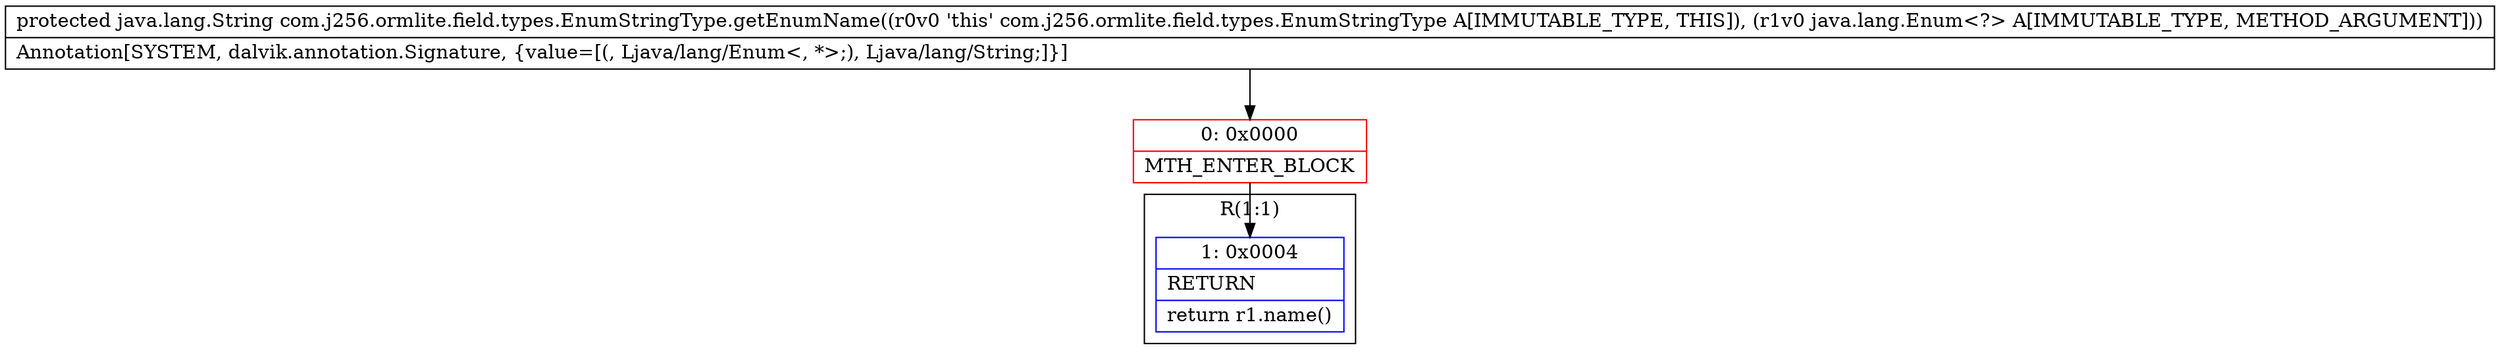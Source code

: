 digraph "CFG forcom.j256.ormlite.field.types.EnumStringType.getEnumName(Ljava\/lang\/Enum;)Ljava\/lang\/String;" {
subgraph cluster_Region_603407186 {
label = "R(1:1)";
node [shape=record,color=blue];
Node_1 [shape=record,label="{1\:\ 0x0004|RETURN\l|return r1.name()\l}"];
}
Node_0 [shape=record,color=red,label="{0\:\ 0x0000|MTH_ENTER_BLOCK\l}"];
MethodNode[shape=record,label="{protected java.lang.String com.j256.ormlite.field.types.EnumStringType.getEnumName((r0v0 'this' com.j256.ormlite.field.types.EnumStringType A[IMMUTABLE_TYPE, THIS]), (r1v0 java.lang.Enum\<?\> A[IMMUTABLE_TYPE, METHOD_ARGUMENT]))  | Annotation[SYSTEM, dalvik.annotation.Signature, \{value=[(, Ljava\/lang\/Enum\<, *\>;), Ljava\/lang\/String;]\}]\l}"];
MethodNode -> Node_0;
Node_0 -> Node_1;
}

